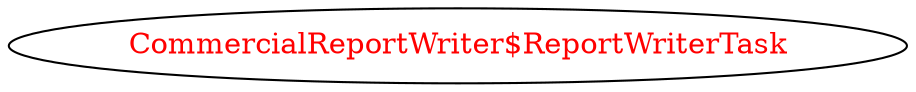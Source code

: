 digraph dependencyGraph {
 concentrate=true;
 ranksep="2.0";
 rankdir="LR"; 
 splines="ortho";
"CommercialReportWriter$ReportWriterTask" [fontcolor="red"];
}